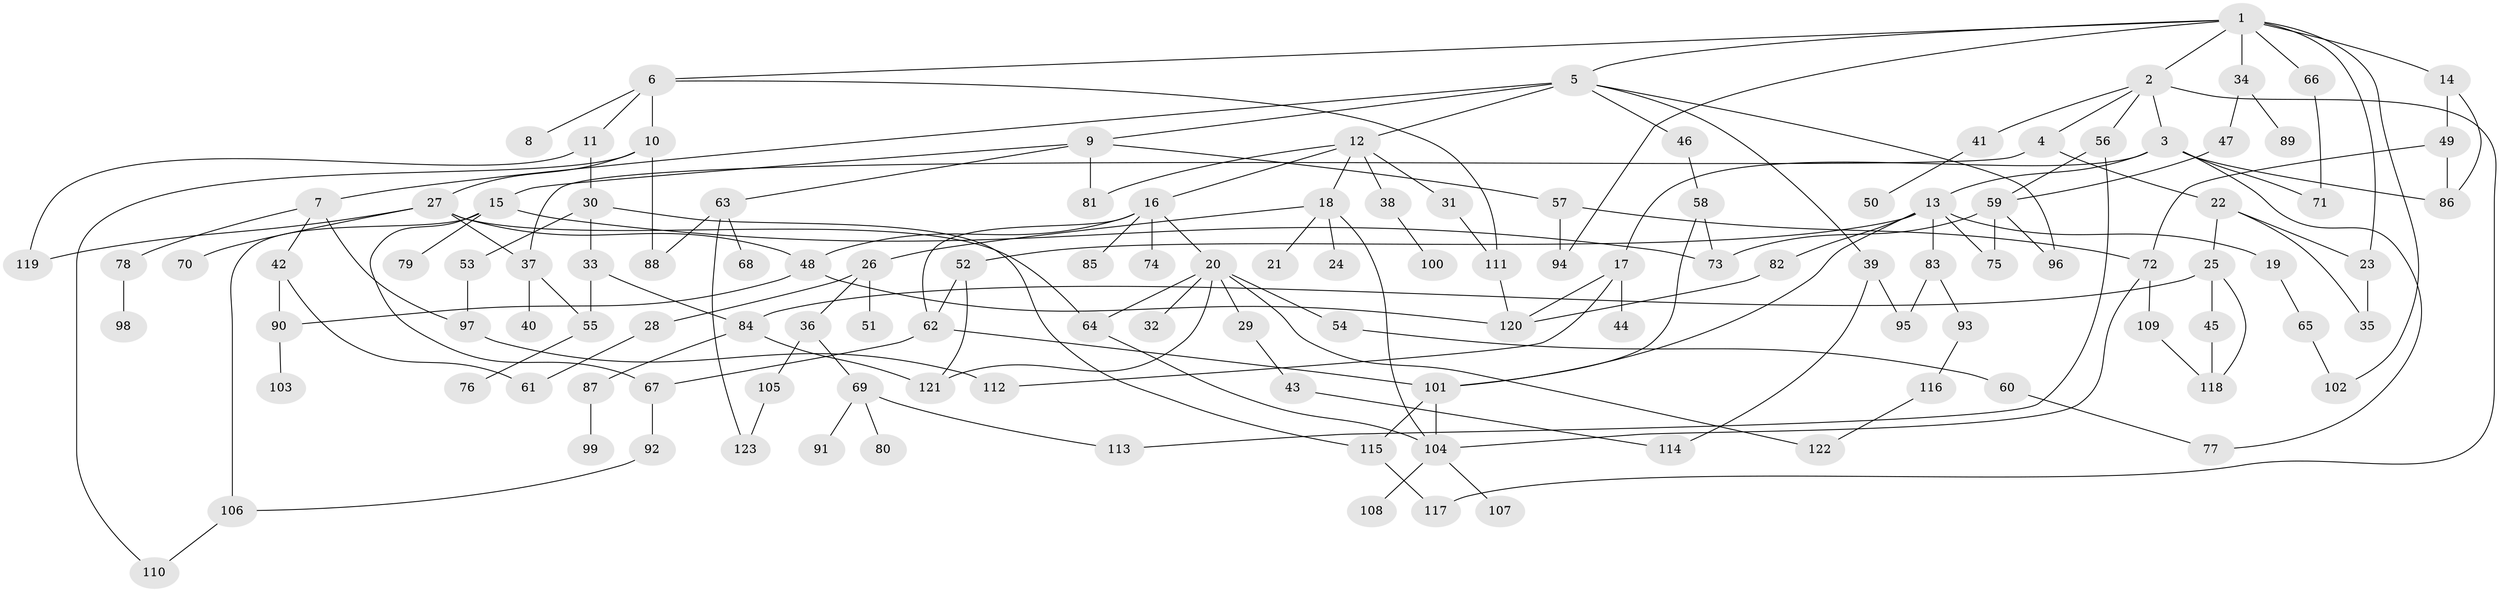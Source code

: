 // Generated by graph-tools (version 1.1) at 2025/00/03/09/25 03:00:58]
// undirected, 123 vertices, 172 edges
graph export_dot {
graph [start="1"]
  node [color=gray90,style=filled];
  1;
  2;
  3;
  4;
  5;
  6;
  7;
  8;
  9;
  10;
  11;
  12;
  13;
  14;
  15;
  16;
  17;
  18;
  19;
  20;
  21;
  22;
  23;
  24;
  25;
  26;
  27;
  28;
  29;
  30;
  31;
  32;
  33;
  34;
  35;
  36;
  37;
  38;
  39;
  40;
  41;
  42;
  43;
  44;
  45;
  46;
  47;
  48;
  49;
  50;
  51;
  52;
  53;
  54;
  55;
  56;
  57;
  58;
  59;
  60;
  61;
  62;
  63;
  64;
  65;
  66;
  67;
  68;
  69;
  70;
  71;
  72;
  73;
  74;
  75;
  76;
  77;
  78;
  79;
  80;
  81;
  82;
  83;
  84;
  85;
  86;
  87;
  88;
  89;
  90;
  91;
  92;
  93;
  94;
  95;
  96;
  97;
  98;
  99;
  100;
  101;
  102;
  103;
  104;
  105;
  106;
  107;
  108;
  109;
  110;
  111;
  112;
  113;
  114;
  115;
  116;
  117;
  118;
  119;
  120;
  121;
  122;
  123;
  1 -- 2;
  1 -- 5;
  1 -- 6;
  1 -- 14;
  1 -- 34;
  1 -- 66;
  1 -- 23;
  1 -- 94;
  1 -- 102;
  2 -- 3;
  2 -- 4;
  2 -- 41;
  2 -- 56;
  2 -- 117;
  3 -- 13;
  3 -- 17;
  3 -- 71;
  3 -- 77;
  3 -- 86;
  4 -- 22;
  4 -- 37;
  5 -- 7;
  5 -- 9;
  5 -- 12;
  5 -- 39;
  5 -- 46;
  5 -- 96;
  6 -- 8;
  6 -- 10;
  6 -- 11;
  6 -- 111;
  7 -- 42;
  7 -- 78;
  7 -- 97;
  9 -- 15;
  9 -- 57;
  9 -- 63;
  9 -- 81;
  10 -- 27;
  10 -- 88;
  10 -- 110;
  11 -- 30;
  11 -- 119;
  12 -- 16;
  12 -- 18;
  12 -- 31;
  12 -- 38;
  12 -- 81;
  13 -- 19;
  13 -- 52;
  13 -- 82;
  13 -- 83;
  13 -- 101;
  13 -- 75;
  14 -- 49;
  14 -- 86;
  15 -- 73;
  15 -- 79;
  15 -- 106;
  15 -- 67;
  16 -- 20;
  16 -- 74;
  16 -- 85;
  16 -- 62;
  16 -- 48;
  17 -- 44;
  17 -- 112;
  17 -- 120;
  18 -- 21;
  18 -- 24;
  18 -- 26;
  18 -- 104;
  19 -- 65;
  20 -- 29;
  20 -- 32;
  20 -- 54;
  20 -- 64;
  20 -- 121;
  20 -- 122;
  22 -- 23;
  22 -- 25;
  22 -- 35;
  23 -- 35;
  25 -- 45;
  25 -- 84;
  25 -- 118;
  26 -- 28;
  26 -- 36;
  26 -- 51;
  27 -- 37;
  27 -- 48;
  27 -- 70;
  27 -- 64;
  27 -- 119;
  28 -- 61;
  29 -- 43;
  30 -- 33;
  30 -- 53;
  30 -- 115;
  31 -- 111;
  33 -- 55;
  33 -- 84;
  34 -- 47;
  34 -- 89;
  36 -- 69;
  36 -- 105;
  37 -- 40;
  37 -- 55;
  38 -- 100;
  39 -- 114;
  39 -- 95;
  41 -- 50;
  42 -- 61;
  42 -- 90;
  43 -- 114;
  45 -- 118;
  46 -- 58;
  47 -- 59;
  48 -- 90;
  48 -- 120;
  49 -- 86;
  49 -- 72;
  52 -- 62;
  52 -- 121;
  53 -- 97;
  54 -- 60;
  55 -- 76;
  56 -- 59;
  56 -- 113;
  57 -- 72;
  57 -- 94;
  58 -- 101;
  58 -- 73;
  59 -- 75;
  59 -- 73;
  59 -- 96;
  60 -- 77;
  62 -- 67;
  62 -- 101;
  63 -- 68;
  63 -- 123;
  63 -- 88;
  64 -- 104;
  65 -- 102;
  66 -- 71;
  67 -- 92;
  69 -- 80;
  69 -- 91;
  69 -- 113;
  72 -- 109;
  72 -- 104;
  78 -- 98;
  82 -- 120;
  83 -- 93;
  83 -- 95;
  84 -- 87;
  84 -- 121;
  87 -- 99;
  90 -- 103;
  92 -- 106;
  93 -- 116;
  97 -- 112;
  101 -- 104;
  101 -- 115;
  104 -- 107;
  104 -- 108;
  105 -- 123;
  106 -- 110;
  109 -- 118;
  111 -- 120;
  115 -- 117;
  116 -- 122;
}

